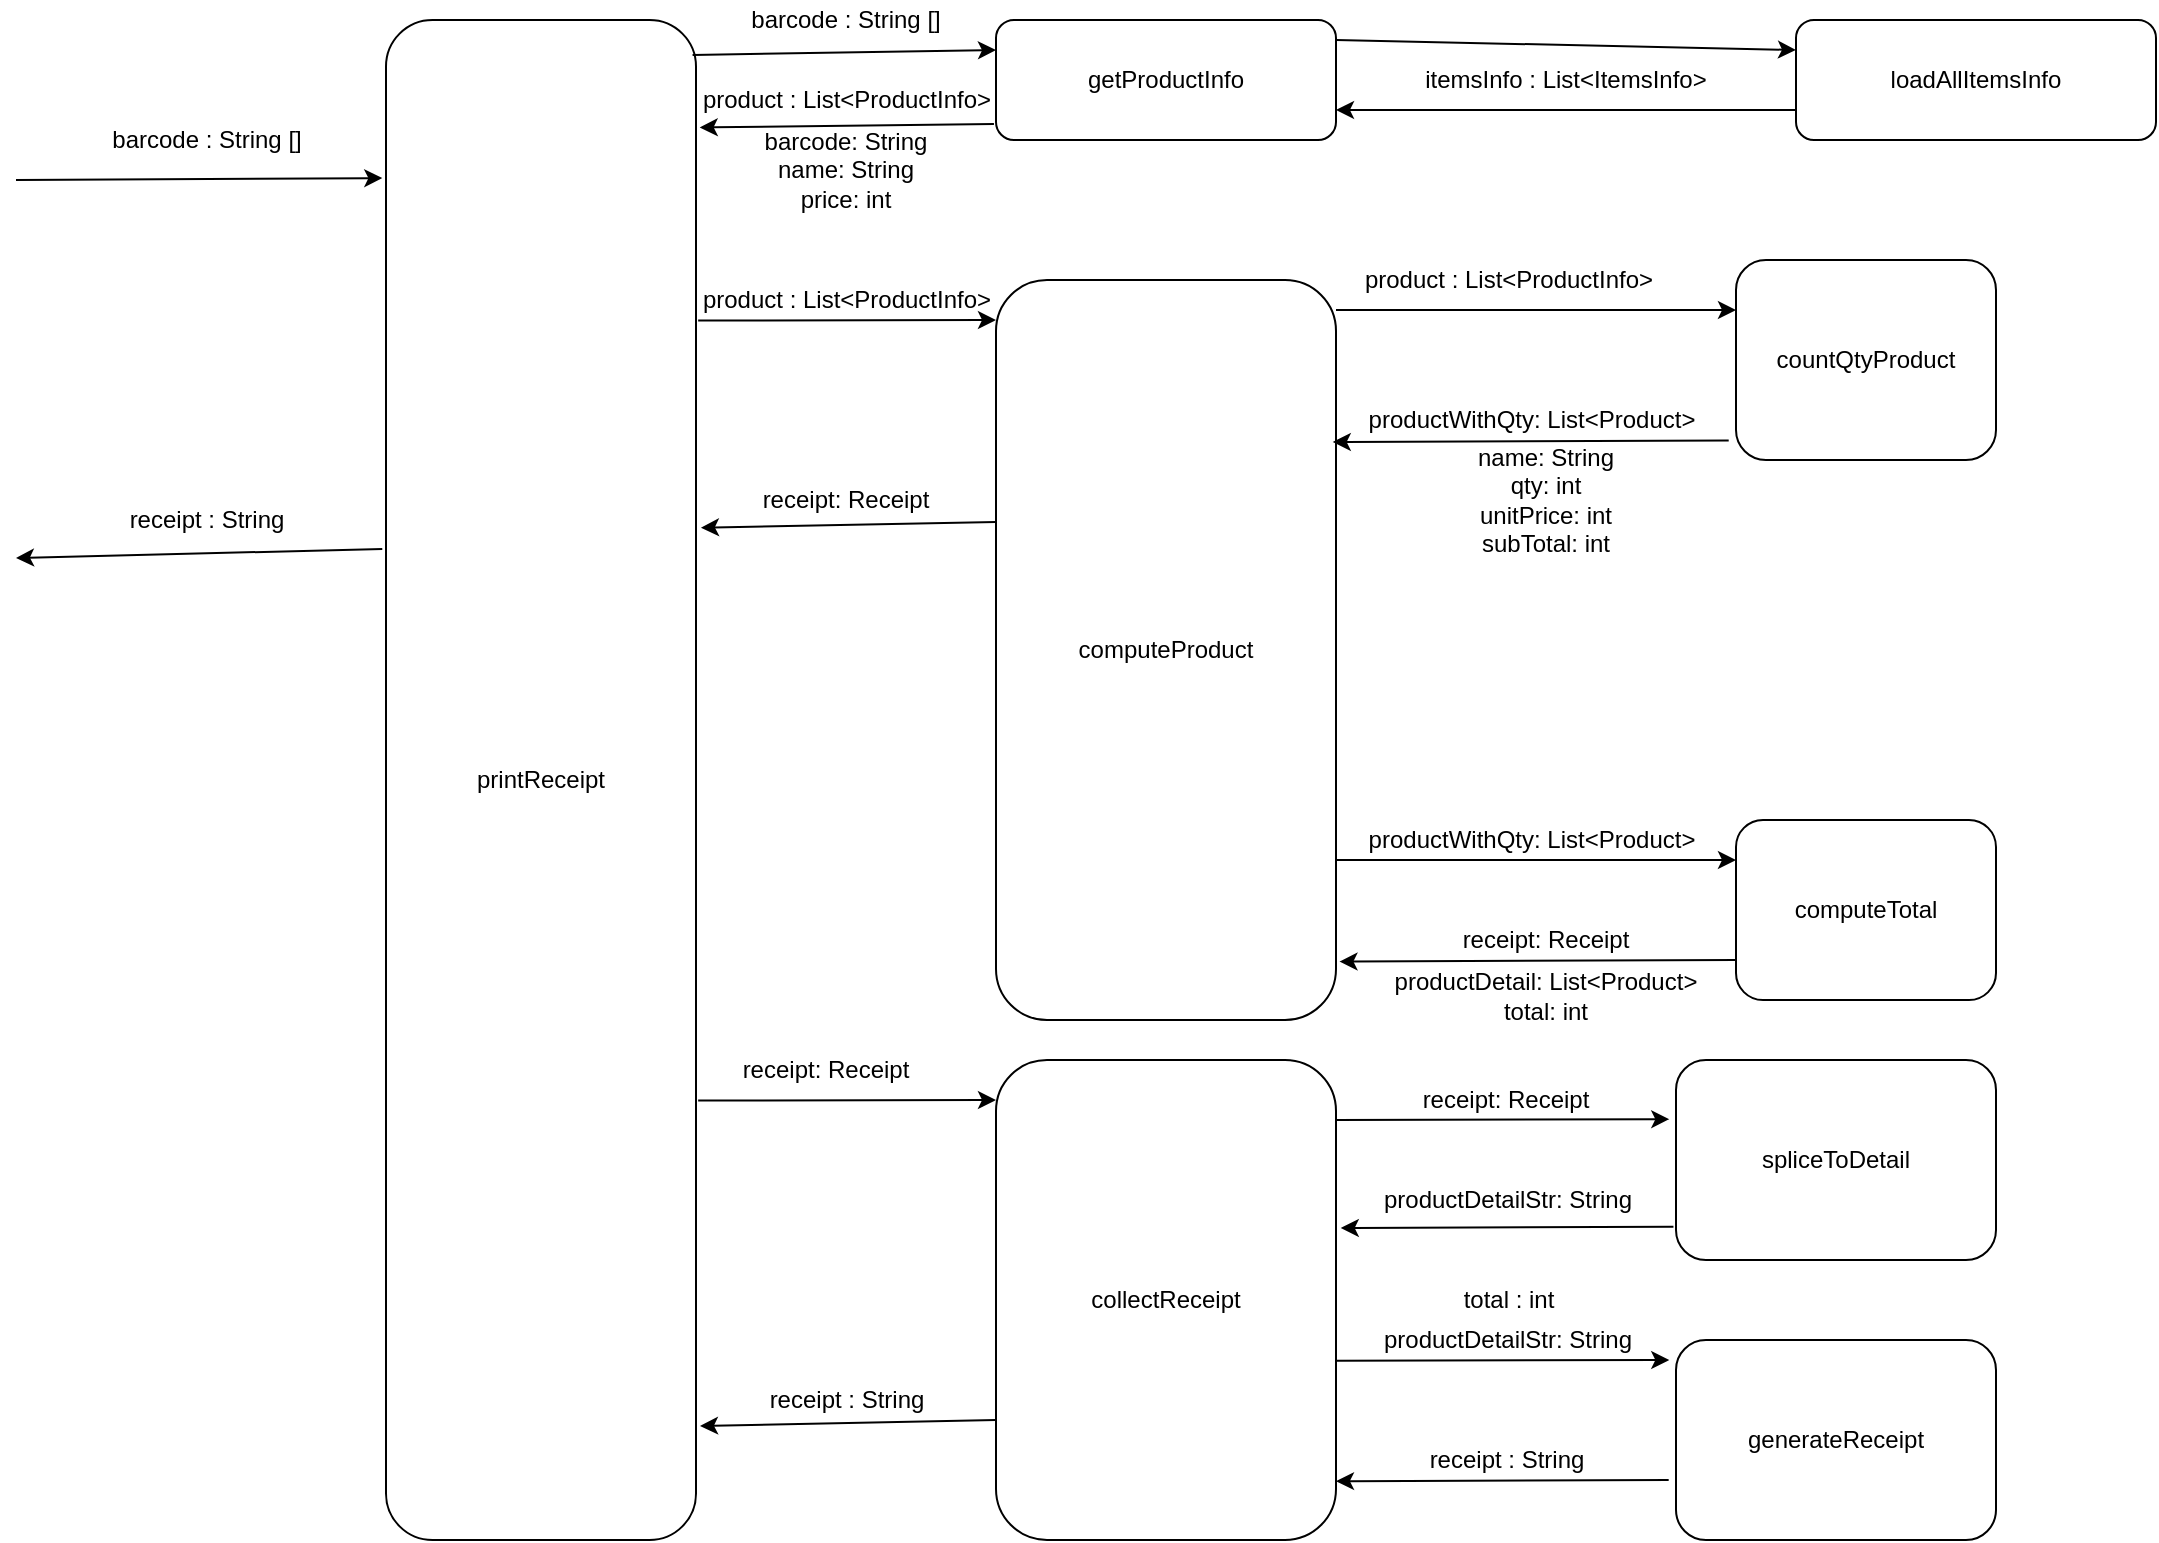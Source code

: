 <mxfile version="13.7.9" type="device"><diagram id="xejbTo0vUiUz_HxdO12P" name="Page-1"><mxGraphModel dx="1422" dy="737" grid="1" gridSize="10" guides="1" tooltips="1" connect="1" arrows="1" fold="1" page="1" pageScale="1" pageWidth="850" pageHeight="1100" math="0" shadow="0"><root><mxCell id="0"/><mxCell id="1" parent="0"/><mxCell id="YWRi26Q8PO6ZQNZ0VZaW-2" value="printReceipt" style="rounded=1;whiteSpace=wrap;html=1;" vertex="1" parent="1"><mxGeometry x="305" y="70" width="155" height="760" as="geometry"/></mxCell><mxCell id="YWRi26Q8PO6ZQNZ0VZaW-3" value="" style="endArrow=classic;html=1;entryX=-0.012;entryY=0.104;entryDx=0;entryDy=0;entryPerimeter=0;" edge="1" parent="1" target="YWRi26Q8PO6ZQNZ0VZaW-2"><mxGeometry width="50" height="50" relative="1" as="geometry"><mxPoint x="120" y="150" as="sourcePoint"/><mxPoint x="140" y="90" as="targetPoint"/></mxGeometry></mxCell><mxCell id="YWRi26Q8PO6ZQNZ0VZaW-4" value="" style="endArrow=classic;html=1;exitX=-0.012;exitY=0.348;exitDx=0;exitDy=0;exitPerimeter=0;" edge="1" parent="1" source="YWRi26Q8PO6ZQNZ0VZaW-2"><mxGeometry width="50" height="50" relative="1" as="geometry"><mxPoint x="190" y="250" as="sourcePoint"/><mxPoint x="120" y="339" as="targetPoint"/></mxGeometry></mxCell><mxCell id="YWRi26Q8PO6ZQNZ0VZaW-6" value="barcode : String []" style="text;html=1;align=center;verticalAlign=middle;resizable=0;points=[];autosize=1;" vertex="1" parent="1"><mxGeometry x="160" y="120" width="110" height="20" as="geometry"/></mxCell><mxCell id="YWRi26Q8PO6ZQNZ0VZaW-7" value="receipt : String" style="text;html=1;align=center;verticalAlign=middle;resizable=0;points=[];autosize=1;" vertex="1" parent="1"><mxGeometry x="170" y="310" width="90" height="20" as="geometry"/></mxCell><mxCell id="YWRi26Q8PO6ZQNZ0VZaW-8" value="getProductInfo" style="rounded=1;whiteSpace=wrap;html=1;" vertex="1" parent="1"><mxGeometry x="610" y="70" width="170" height="60" as="geometry"/></mxCell><mxCell id="YWRi26Q8PO6ZQNZ0VZaW-9" value="" style="endArrow=classic;html=1;entryX=0;entryY=0.25;entryDx=0;entryDy=0;exitX=0.989;exitY=0.023;exitDx=0;exitDy=0;exitPerimeter=0;" edge="1" parent="1" source="YWRi26Q8PO6ZQNZ0VZaW-2" target="YWRi26Q8PO6ZQNZ0VZaW-8"><mxGeometry width="50" height="50" relative="1" as="geometry"><mxPoint x="500" y="140" as="sourcePoint"/><mxPoint x="550" y="90" as="targetPoint"/></mxGeometry></mxCell><mxCell id="YWRi26Q8PO6ZQNZ0VZaW-10" value="" style="endArrow=classic;html=1;exitX=-0.006;exitY=0.867;exitDx=0;exitDy=0;exitPerimeter=0;entryX=0.12;entryY=1.186;entryDx=0;entryDy=0;entryPerimeter=0;" edge="1" parent="1" source="YWRi26Q8PO6ZQNZ0VZaW-8" target="YWRi26Q8PO6ZQNZ0VZaW-12"><mxGeometry width="50" height="50" relative="1" as="geometry"><mxPoint x="400" y="130" as="sourcePoint"/><mxPoint x="450" y="80" as="targetPoint"/></mxGeometry></mxCell><mxCell id="YWRi26Q8PO6ZQNZ0VZaW-11" value="barcode : String []" style="text;html=1;strokeColor=none;fillColor=none;align=center;verticalAlign=middle;whiteSpace=wrap;rounded=0;" vertex="1" parent="1"><mxGeometry x="470" y="60" width="130" height="20" as="geometry"/></mxCell><mxCell id="YWRi26Q8PO6ZQNZ0VZaW-12" value="product : List&amp;lt;ProductInfo&amp;gt;" style="text;html=1;strokeColor=none;fillColor=none;align=center;verticalAlign=middle;whiteSpace=wrap;rounded=0;" vertex="1" parent="1"><mxGeometry x="438.75" y="100" width="192.5" height="20" as="geometry"/></mxCell><mxCell id="YWRi26Q8PO6ZQNZ0VZaW-14" value="computeProduct" style="rounded=1;whiteSpace=wrap;html=1;" vertex="1" parent="1"><mxGeometry x="610" y="200" width="170" height="370" as="geometry"/></mxCell><mxCell id="YWRi26Q8PO6ZQNZ0VZaW-15" value="" style="endArrow=classic;html=1;exitX=0.116;exitY=1.014;exitDx=0;exitDy=0;exitPerimeter=0;" edge="1" parent="1" source="YWRi26Q8PO6ZQNZ0VZaW-29"><mxGeometry width="50" height="50" relative="1" as="geometry"><mxPoint x="560" y="270" as="sourcePoint"/><mxPoint x="610" y="220" as="targetPoint"/></mxGeometry></mxCell><mxCell id="YWRi26Q8PO6ZQNZ0VZaW-16" value="barcode: String&lt;br&gt;name: String&lt;br&gt;price: int" style="text;html=1;strokeColor=none;fillColor=none;align=center;verticalAlign=middle;whiteSpace=wrap;rounded=0;" vertex="1" parent="1"><mxGeometry x="490" y="120" width="90" height="50" as="geometry"/></mxCell><mxCell id="YWRi26Q8PO6ZQNZ0VZaW-19" value="" style="endArrow=classic;html=1;exitX=0;exitY=0.327;exitDx=0;exitDy=0;entryX=1.016;entryY=0.334;entryDx=0;entryDy=0;entryPerimeter=0;exitPerimeter=0;" edge="1" parent="1" source="YWRi26Q8PO6ZQNZ0VZaW-14" target="YWRi26Q8PO6ZQNZ0VZaW-2"><mxGeometry width="50" height="50" relative="1" as="geometry"><mxPoint x="500" y="360" as="sourcePoint"/><mxPoint x="550" y="310" as="targetPoint"/></mxGeometry></mxCell><mxCell id="YWRi26Q8PO6ZQNZ0VZaW-20" value="countQtyProduct" style="rounded=1;whiteSpace=wrap;html=1;" vertex="1" parent="1"><mxGeometry x="980" y="190" width="130" height="100" as="geometry"/></mxCell><mxCell id="YWRi26Q8PO6ZQNZ0VZaW-21" value="" style="endArrow=classic;html=1;entryX=0;entryY=0.25;entryDx=0;entryDy=0;" edge="1" parent="1" target="YWRi26Q8PO6ZQNZ0VZaW-20"><mxGeometry width="50" height="50" relative="1" as="geometry"><mxPoint x="780" y="215" as="sourcePoint"/><mxPoint x="814.0" y="290.0" as="targetPoint"/></mxGeometry></mxCell><mxCell id="YWRi26Q8PO6ZQNZ0VZaW-24" value="productWithQty: List&amp;lt;Product&amp;gt;" style="text;html=1;strokeColor=none;fillColor=none;align=center;verticalAlign=middle;whiteSpace=wrap;rounded=0;" vertex="1" parent="1"><mxGeometry x="757.5" y="260" width="240" height="20" as="geometry"/></mxCell><mxCell id="YWRi26Q8PO6ZQNZ0VZaW-25" value="" style="endArrow=classic;html=1;entryX=0.087;entryY=1.05;entryDx=0;entryDy=0;exitX=-0.028;exitY=0.902;exitDx=0;exitDy=0;exitPerimeter=0;entryPerimeter=0;" edge="1" parent="1" source="YWRi26Q8PO6ZQNZ0VZaW-20" target="YWRi26Q8PO6ZQNZ0VZaW-24"><mxGeometry width="50" height="50" relative="1" as="geometry"><mxPoint x="792.55" y="225.52" as="sourcePoint"/><mxPoint x="940" y="225" as="targetPoint"/></mxGeometry></mxCell><mxCell id="YWRi26Q8PO6ZQNZ0VZaW-29" value="product : List&amp;lt;ProductInfo&amp;gt;" style="text;html=1;strokeColor=none;fillColor=none;align=center;verticalAlign=middle;whiteSpace=wrap;rounded=0;" vertex="1" parent="1"><mxGeometry x="438.75" y="200" width="192.5" height="20" as="geometry"/></mxCell><mxCell id="YWRi26Q8PO6ZQNZ0VZaW-30" value="product : List&amp;lt;ProductInfo&amp;gt;" style="text;html=1;strokeColor=none;fillColor=none;align=center;verticalAlign=middle;whiteSpace=wrap;rounded=0;" vertex="1" parent="1"><mxGeometry x="770" y="190" width="192.5" height="20" as="geometry"/></mxCell><mxCell id="YWRi26Q8PO6ZQNZ0VZaW-31" value="name: String&lt;br&gt;qty: int&lt;br&gt;unitPrice: int&lt;br&gt;subTotal: int" style="text;html=1;strokeColor=none;fillColor=none;align=center;verticalAlign=middle;whiteSpace=wrap;rounded=0;" vertex="1" parent="1"><mxGeometry x="830" y="282.5" width="110" height="55" as="geometry"/></mxCell><mxCell id="YWRi26Q8PO6ZQNZ0VZaW-37" value="computeTotal" style="rounded=1;whiteSpace=wrap;html=1;" vertex="1" parent="1"><mxGeometry x="980" y="470" width="130" height="90" as="geometry"/></mxCell><mxCell id="YWRi26Q8PO6ZQNZ0VZaW-38" value="" style="endArrow=classic;html=1;entryX=0;entryY=0.25;entryDx=0;entryDy=0;" edge="1" parent="1"><mxGeometry width="50" height="50" relative="1" as="geometry"><mxPoint x="780" y="490.0" as="sourcePoint"/><mxPoint x="980" y="490.0" as="targetPoint"/></mxGeometry></mxCell><mxCell id="YWRi26Q8PO6ZQNZ0VZaW-42" value="" style="endArrow=classic;html=1;entryX=0.087;entryY=1.05;entryDx=0;entryDy=0;exitX=-0.028;exitY=0.902;exitDx=0;exitDy=0;exitPerimeter=0;entryPerimeter=0;" edge="1" parent="1"><mxGeometry width="50" height="50" relative="1" as="geometry"><mxPoint x="980.0" y="540" as="sourcePoint"/><mxPoint x="781.74" y="540.8" as="targetPoint"/></mxGeometry></mxCell><mxCell id="YWRi26Q8PO6ZQNZ0VZaW-43" value="receipt: Receipt" style="text;html=1;strokeColor=none;fillColor=none;align=center;verticalAlign=middle;whiteSpace=wrap;rounded=0;" vertex="1" parent="1"><mxGeometry x="820" y="520" width="130" height="20" as="geometry"/></mxCell><mxCell id="YWRi26Q8PO6ZQNZ0VZaW-45" value="productDetail: List&amp;lt;Product&amp;gt;&lt;br&gt;total: int" style="text;html=1;strokeColor=none;fillColor=none;align=center;verticalAlign=middle;whiteSpace=wrap;rounded=0;" vertex="1" parent="1"><mxGeometry x="800" y="530" width="170" height="55" as="geometry"/></mxCell><mxCell id="YWRi26Q8PO6ZQNZ0VZaW-46" value="receipt: Receipt" style="text;html=1;strokeColor=none;fillColor=none;align=center;verticalAlign=middle;whiteSpace=wrap;rounded=0;" vertex="1" parent="1"><mxGeometry x="470" y="300" width="130" height="20" as="geometry"/></mxCell><mxCell id="YWRi26Q8PO6ZQNZ0VZaW-47" value="collectReceipt" style="rounded=1;whiteSpace=wrap;html=1;" vertex="1" parent="1"><mxGeometry x="610" y="590" width="170" height="240" as="geometry"/></mxCell><mxCell id="YWRi26Q8PO6ZQNZ0VZaW-48" value="" style="endArrow=classic;html=1;exitX=0.116;exitY=1.014;exitDx=0;exitDy=0;exitPerimeter=0;" edge="1" parent="1"><mxGeometry width="50" height="50" relative="1" as="geometry"><mxPoint x="461.08" y="610.28" as="sourcePoint"/><mxPoint x="610" y="610" as="targetPoint"/></mxGeometry></mxCell><mxCell id="YWRi26Q8PO6ZQNZ0VZaW-49" value="receipt: Receipt" style="text;html=1;strokeColor=none;fillColor=none;align=center;verticalAlign=middle;whiteSpace=wrap;rounded=0;" vertex="1" parent="1"><mxGeometry x="460" y="585" width="130" height="20" as="geometry"/></mxCell><mxCell id="YWRi26Q8PO6ZQNZ0VZaW-50" value="receipt : String" style="text;html=1;align=center;verticalAlign=middle;resizable=0;points=[];autosize=1;" vertex="1" parent="1"><mxGeometry x="490" y="750" width="90" height="20" as="geometry"/></mxCell><mxCell id="YWRi26Q8PO6ZQNZ0VZaW-51" value="" style="endArrow=classic;html=1;exitX=0;exitY=0.327;exitDx=0;exitDy=0;exitPerimeter=0;" edge="1" parent="1"><mxGeometry width="50" height="50" relative="1" as="geometry"><mxPoint x="610" y="770" as="sourcePoint"/><mxPoint x="462" y="773" as="targetPoint"/></mxGeometry></mxCell><mxCell id="YWRi26Q8PO6ZQNZ0VZaW-52" value="spliceToDetail" style="rounded=1;whiteSpace=wrap;html=1;" vertex="1" parent="1"><mxGeometry x="950" y="590" width="160" height="100" as="geometry"/></mxCell><mxCell id="YWRi26Q8PO6ZQNZ0VZaW-54" value="generateReceipt" style="rounded=1;whiteSpace=wrap;html=1;" vertex="1" parent="1"><mxGeometry x="950" y="730" width="160" height="100" as="geometry"/></mxCell><mxCell id="YWRi26Q8PO6ZQNZ0VZaW-55" value="" style="endArrow=classic;html=1;entryX=-0.021;entryY=0.296;entryDx=0;entryDy=0;entryPerimeter=0;" edge="1" parent="1" target="YWRi26Q8PO6ZQNZ0VZaW-52"><mxGeometry width="50" height="50" relative="1" as="geometry"><mxPoint x="780" y="620" as="sourcePoint"/><mxPoint x="830" y="570" as="targetPoint"/></mxGeometry></mxCell><mxCell id="YWRi26Q8PO6ZQNZ0VZaW-56" value="" style="endArrow=classic;html=1;exitX=-0.008;exitY=0.834;exitDx=0;exitDy=0;exitPerimeter=0;entryX=1.014;entryY=0.35;entryDx=0;entryDy=0;entryPerimeter=0;" edge="1" parent="1" source="YWRi26Q8PO6ZQNZ0VZaW-52" target="YWRi26Q8PO6ZQNZ0VZaW-47"><mxGeometry width="50" height="50" relative="1" as="geometry"><mxPoint x="910" y="660" as="sourcePoint"/><mxPoint x="960" y="610" as="targetPoint"/></mxGeometry></mxCell><mxCell id="YWRi26Q8PO6ZQNZ0VZaW-57" value="" style="endArrow=classic;html=1;entryX=-0.021;entryY=0.296;entryDx=0;entryDy=0;entryPerimeter=0;" edge="1" parent="1"><mxGeometry width="50" height="50" relative="1" as="geometry"><mxPoint x="780" y="740.4" as="sourcePoint"/><mxPoint x="946.64" y="740.0" as="targetPoint"/></mxGeometry></mxCell><mxCell id="YWRi26Q8PO6ZQNZ0VZaW-58" value="" style="endArrow=classic;html=1;exitX=-0.008;exitY=0.834;exitDx=0;exitDy=0;exitPerimeter=0;entryX=1.014;entryY=0.35;entryDx=0;entryDy=0;entryPerimeter=0;" edge="1" parent="1"><mxGeometry width="50" height="50" relative="1" as="geometry"><mxPoint x="946.34" y="800.0" as="sourcePoint"/><mxPoint x="780.0" y="800.6" as="targetPoint"/></mxGeometry></mxCell><mxCell id="YWRi26Q8PO6ZQNZ0VZaW-59" value="receipt: Receipt" style="text;html=1;strokeColor=none;fillColor=none;align=center;verticalAlign=middle;whiteSpace=wrap;rounded=0;" vertex="1" parent="1"><mxGeometry x="800" y="600" width="130" height="20" as="geometry"/></mxCell><mxCell id="YWRi26Q8PO6ZQNZ0VZaW-60" value="productDetailStr: String" style="text;html=1;strokeColor=none;fillColor=none;align=center;verticalAlign=middle;whiteSpace=wrap;rounded=0;" vertex="1" parent="1"><mxGeometry x="801.25" y="650" width="130" height="20" as="geometry"/></mxCell><mxCell id="YWRi26Q8PO6ZQNZ0VZaW-61" value="productDetailStr: String" style="text;html=1;strokeColor=none;fillColor=none;align=center;verticalAlign=middle;whiteSpace=wrap;rounded=0;" vertex="1" parent="1"><mxGeometry x="801.25" y="720" width="130" height="20" as="geometry"/></mxCell><mxCell id="YWRi26Q8PO6ZQNZ0VZaW-62" value="total : int" style="text;html=1;align=center;verticalAlign=middle;resizable=0;points=[];autosize=1;" vertex="1" parent="1"><mxGeometry x="836.25" y="700" width="60" height="20" as="geometry"/></mxCell><mxCell id="YWRi26Q8PO6ZQNZ0VZaW-63" value="receipt : String" style="text;html=1;align=center;verticalAlign=middle;resizable=0;points=[];autosize=1;" vertex="1" parent="1"><mxGeometry x="820" y="780" width="90" height="20" as="geometry"/></mxCell><mxCell id="YWRi26Q8PO6ZQNZ0VZaW-64" value="productWithQty: List&amp;lt;Product&amp;gt;" style="text;html=1;strokeColor=none;fillColor=none;align=center;verticalAlign=middle;whiteSpace=wrap;rounded=0;" vertex="1" parent="1"><mxGeometry x="757.5" y="470" width="240" height="20" as="geometry"/></mxCell><mxCell id="YWRi26Q8PO6ZQNZ0VZaW-65" value="loadAllItemsInfo" style="rounded=1;whiteSpace=wrap;html=1;" vertex="1" parent="1"><mxGeometry x="1010" y="70" width="180" height="60" as="geometry"/></mxCell><mxCell id="YWRi26Q8PO6ZQNZ0VZaW-66" value="" style="endArrow=classic;html=1;exitX=0;exitY=0.75;exitDx=0;exitDy=0;entryX=1;entryY=0.75;entryDx=0;entryDy=0;" edge="1" parent="1" source="YWRi26Q8PO6ZQNZ0VZaW-65" target="YWRi26Q8PO6ZQNZ0VZaW-8"><mxGeometry width="50" height="50" relative="1" as="geometry"><mxPoint x="860" y="125" as="sourcePoint"/><mxPoint x="910" y="75" as="targetPoint"/></mxGeometry></mxCell><mxCell id="YWRi26Q8PO6ZQNZ0VZaW-67" value="itemsInfo : List&amp;lt;ItemsInfo&amp;gt;" style="text;html=1;strokeColor=none;fillColor=none;align=center;verticalAlign=middle;whiteSpace=wrap;rounded=0;" vertex="1" parent="1"><mxGeometry x="820" y="90" width="150" height="20" as="geometry"/></mxCell><mxCell id="YWRi26Q8PO6ZQNZ0VZaW-68" value="" style="endArrow=classic;html=1;entryX=0;entryY=0.25;entryDx=0;entryDy=0;" edge="1" parent="1" target="YWRi26Q8PO6ZQNZ0VZaW-65"><mxGeometry width="50" height="50" relative="1" as="geometry"><mxPoint x="780" y="80" as="sourcePoint"/><mxPoint x="1000" y="80" as="targetPoint"/></mxGeometry></mxCell></root></mxGraphModel></diagram></mxfile>